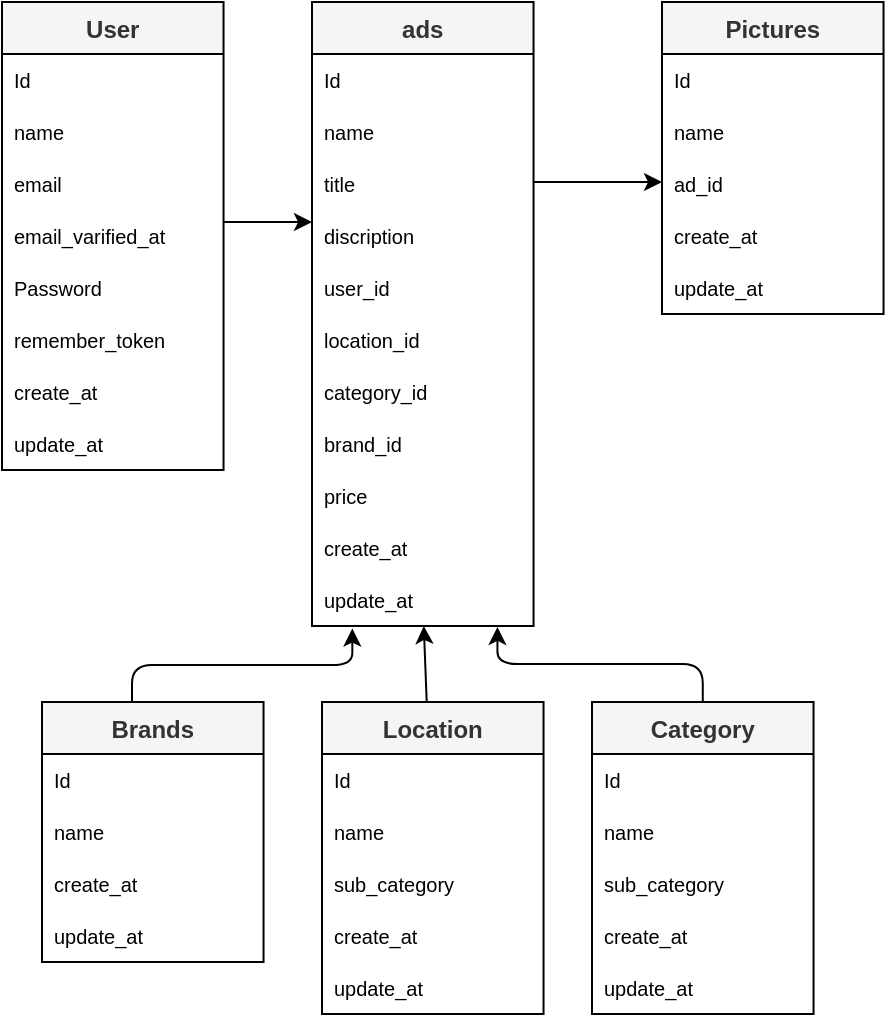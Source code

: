 <mxfile version="20.0.1" type="github">
  <diagram id="C5RBs43oDa-KdzZeNtuy" name="Page-1">
    <mxGraphModel dx="1025" dy="548" grid="1" gridSize="10" guides="1" tooltips="1" connect="1" arrows="1" fold="1" page="1" pageScale="1" pageWidth="827" pageHeight="1169" math="0" shadow="0">
      <root>
        <mxCell id="WIyWlLk6GJQsqaUBKTNV-0" />
        <mxCell id="WIyWlLk6GJQsqaUBKTNV-1" parent="WIyWlLk6GJQsqaUBKTNV-0" />
        <mxCell id="t49LLacQzpLt2Tf5FMU3-20" value="User" style="swimlane;fontStyle=1;childLayout=stackLayout;horizontal=1;startSize=26;fillColor=#f5f5f5;horizontalStack=0;resizeParent=1;resizeParentMax=0;resizeLast=0;collapsible=1;marginBottom=0;rounded=0;sketch=0;strokeColor=default;fontColor=#333333;" vertex="1" parent="WIyWlLk6GJQsqaUBKTNV-1">
          <mxGeometry x="90" y="10" width="110.77" height="234" as="geometry" />
        </mxCell>
        <mxCell id="t49LLacQzpLt2Tf5FMU3-21" value="Id" style="text;strokeColor=none;fillColor=none;align=left;verticalAlign=middle;spacingLeft=4;spacingRight=4;overflow=hidden;rotatable=0;points=[[0,0.5],[1,0.5]];portConstraint=eastwest;rounded=0;sketch=0;fontSize=10;fontStyle=0" vertex="1" parent="t49LLacQzpLt2Tf5FMU3-20">
          <mxGeometry y="26" width="110.77" height="26" as="geometry" />
        </mxCell>
        <mxCell id="t49LLacQzpLt2Tf5FMU3-54" value="name " style="text;strokeColor=none;fillColor=none;align=left;verticalAlign=middle;spacingLeft=4;spacingRight=4;overflow=hidden;rotatable=0;points=[[0,0.5],[1,0.5]];portConstraint=eastwest;rounded=0;sketch=0;fontSize=10;fontStyle=0" vertex="1" parent="t49LLacQzpLt2Tf5FMU3-20">
          <mxGeometry y="52" width="110.77" height="26" as="geometry" />
        </mxCell>
        <mxCell id="t49LLacQzpLt2Tf5FMU3-22" value="email" style="text;strokeColor=none;fillColor=none;align=left;verticalAlign=middle;spacingLeft=4;spacingRight=4;overflow=hidden;rotatable=0;points=[[0,0.5],[1,0.5]];portConstraint=eastwest;rounded=0;sketch=0;fontSize=10;fontStyle=0" vertex="1" parent="t49LLacQzpLt2Tf5FMU3-20">
          <mxGeometry y="78" width="110.77" height="26" as="geometry" />
        </mxCell>
        <mxCell id="t49LLacQzpLt2Tf5FMU3-25" value="email_varified_at" style="text;strokeColor=none;fillColor=none;align=left;verticalAlign=middle;spacingLeft=4;spacingRight=4;overflow=hidden;rotatable=0;points=[[0,0.5],[1,0.5]];portConstraint=eastwest;rounded=0;sketch=0;fontSize=10;fontStyle=0" vertex="1" parent="t49LLacQzpLt2Tf5FMU3-20">
          <mxGeometry y="104" width="110.77" height="26" as="geometry" />
        </mxCell>
        <mxCell id="t49LLacQzpLt2Tf5FMU3-26" value="Password" style="text;strokeColor=none;fillColor=none;align=left;verticalAlign=middle;spacingLeft=4;spacingRight=4;overflow=hidden;rotatable=0;points=[[0,0.5],[1,0.5]];portConstraint=eastwest;rounded=0;sketch=0;fontSize=10;fontStyle=0" vertex="1" parent="t49LLacQzpLt2Tf5FMU3-20">
          <mxGeometry y="130" width="110.77" height="26" as="geometry" />
        </mxCell>
        <mxCell id="t49LLacQzpLt2Tf5FMU3-28" value="remember_token" style="text;strokeColor=none;fillColor=none;align=left;verticalAlign=middle;spacingLeft=4;spacingRight=4;overflow=hidden;rotatable=0;points=[[0,0.5],[1,0.5]];portConstraint=eastwest;rounded=0;sketch=0;fontSize=10;fontStyle=0" vertex="1" parent="t49LLacQzpLt2Tf5FMU3-20">
          <mxGeometry y="156" width="110.77" height="26" as="geometry" />
        </mxCell>
        <mxCell id="t49LLacQzpLt2Tf5FMU3-29" value="create_at" style="text;strokeColor=none;fillColor=none;align=left;verticalAlign=middle;spacingLeft=4;spacingRight=4;overflow=hidden;rotatable=0;points=[[0,0.5],[1,0.5]];portConstraint=eastwest;rounded=0;sketch=0;fontSize=10;fontStyle=0" vertex="1" parent="t49LLacQzpLt2Tf5FMU3-20">
          <mxGeometry y="182" width="110.77" height="26" as="geometry" />
        </mxCell>
        <mxCell id="t49LLacQzpLt2Tf5FMU3-27" value="update_at" style="text;strokeColor=none;fillColor=none;align=left;verticalAlign=middle;spacingLeft=4;spacingRight=4;overflow=hidden;rotatable=0;points=[[0,0.5],[1,0.5]];portConstraint=eastwest;rounded=0;sketch=0;fontSize=10;fontStyle=0" vertex="1" parent="t49LLacQzpLt2Tf5FMU3-20">
          <mxGeometry y="208" width="110.77" height="26" as="geometry" />
        </mxCell>
        <mxCell id="t49LLacQzpLt2Tf5FMU3-44" value="Brands" style="swimlane;fontStyle=1;childLayout=stackLayout;horizontal=1;startSize=26;fillColor=#f5f5f5;horizontalStack=0;resizeParent=1;resizeParentMax=0;resizeLast=0;collapsible=1;marginBottom=0;rounded=0;sketch=0;strokeColor=default;fontColor=#333333;" vertex="1" parent="WIyWlLk6GJQsqaUBKTNV-1">
          <mxGeometry x="110" y="360" width="110.77" height="130" as="geometry" />
        </mxCell>
        <mxCell id="t49LLacQzpLt2Tf5FMU3-45" value="Id" style="text;strokeColor=none;fillColor=none;align=left;verticalAlign=middle;spacingLeft=4;spacingRight=4;overflow=hidden;rotatable=0;points=[[0,0.5],[1,0.5]];portConstraint=eastwest;rounded=0;sketch=0;fontSize=10;fontStyle=0" vertex="1" parent="t49LLacQzpLt2Tf5FMU3-44">
          <mxGeometry y="26" width="110.77" height="26" as="geometry" />
        </mxCell>
        <mxCell id="t49LLacQzpLt2Tf5FMU3-55" value="name " style="text;strokeColor=none;fillColor=none;align=left;verticalAlign=middle;spacingLeft=4;spacingRight=4;overflow=hidden;rotatable=0;points=[[0,0.5],[1,0.5]];portConstraint=eastwest;rounded=0;sketch=0;fontSize=10;fontStyle=0" vertex="1" parent="t49LLacQzpLt2Tf5FMU3-44">
          <mxGeometry y="52" width="110.77" height="26" as="geometry" />
        </mxCell>
        <mxCell id="t49LLacQzpLt2Tf5FMU3-50" value="create_at" style="text;strokeColor=none;fillColor=none;align=left;verticalAlign=middle;spacingLeft=4;spacingRight=4;overflow=hidden;rotatable=0;points=[[0,0.5],[1,0.5]];portConstraint=eastwest;rounded=0;sketch=0;fontSize=10;fontStyle=0" vertex="1" parent="t49LLacQzpLt2Tf5FMU3-44">
          <mxGeometry y="78" width="110.77" height="26" as="geometry" />
        </mxCell>
        <mxCell id="t49LLacQzpLt2Tf5FMU3-51" value="update_at" style="text;strokeColor=none;fillColor=none;align=left;verticalAlign=middle;spacingLeft=4;spacingRight=4;overflow=hidden;rotatable=0;points=[[0,0.5],[1,0.5]];portConstraint=eastwest;rounded=0;sketch=0;fontSize=10;fontStyle=0" vertex="1" parent="t49LLacQzpLt2Tf5FMU3-44">
          <mxGeometry y="104" width="110.77" height="26" as="geometry" />
        </mxCell>
        <mxCell id="t49LLacQzpLt2Tf5FMU3-62" value="Category" style="swimlane;fontStyle=1;childLayout=stackLayout;horizontal=1;startSize=26;fillColor=#f5f5f5;horizontalStack=0;resizeParent=1;resizeParentMax=0;resizeLast=0;collapsible=1;marginBottom=0;rounded=0;sketch=0;strokeColor=default;fontColor=#333333;" vertex="1" parent="WIyWlLk6GJQsqaUBKTNV-1">
          <mxGeometry x="385" y="360" width="110.77" height="156" as="geometry" />
        </mxCell>
        <mxCell id="t49LLacQzpLt2Tf5FMU3-63" value="Id" style="text;strokeColor=none;fillColor=none;align=left;verticalAlign=middle;spacingLeft=4;spacingRight=4;overflow=hidden;rotatable=0;points=[[0,0.5],[1,0.5]];portConstraint=eastwest;rounded=0;sketch=0;fontSize=10;fontStyle=0" vertex="1" parent="t49LLacQzpLt2Tf5FMU3-62">
          <mxGeometry y="26" width="110.77" height="26" as="geometry" />
        </mxCell>
        <mxCell id="t49LLacQzpLt2Tf5FMU3-64" value="name " style="text;strokeColor=none;fillColor=none;align=left;verticalAlign=middle;spacingLeft=4;spacingRight=4;overflow=hidden;rotatable=0;points=[[0,0.5],[1,0.5]];portConstraint=eastwest;rounded=0;sketch=0;fontSize=10;fontStyle=0" vertex="1" parent="t49LLacQzpLt2Tf5FMU3-62">
          <mxGeometry y="52" width="110.77" height="26" as="geometry" />
        </mxCell>
        <mxCell id="t49LLacQzpLt2Tf5FMU3-67" value="sub_category" style="text;strokeColor=none;fillColor=none;align=left;verticalAlign=middle;spacingLeft=4;spacingRight=4;overflow=hidden;rotatable=0;points=[[0,0.5],[1,0.5]];portConstraint=eastwest;rounded=0;sketch=0;fontSize=10;fontStyle=0" vertex="1" parent="t49LLacQzpLt2Tf5FMU3-62">
          <mxGeometry y="78" width="110.77" height="26" as="geometry" />
        </mxCell>
        <mxCell id="t49LLacQzpLt2Tf5FMU3-65" value="create_at" style="text;strokeColor=none;fillColor=none;align=left;verticalAlign=middle;spacingLeft=4;spacingRight=4;overflow=hidden;rotatable=0;points=[[0,0.5],[1,0.5]];portConstraint=eastwest;rounded=0;sketch=0;fontSize=10;fontStyle=0" vertex="1" parent="t49LLacQzpLt2Tf5FMU3-62">
          <mxGeometry y="104" width="110.77" height="26" as="geometry" />
        </mxCell>
        <mxCell id="t49LLacQzpLt2Tf5FMU3-66" value="update_at" style="text;strokeColor=none;fillColor=none;align=left;verticalAlign=middle;spacingLeft=4;spacingRight=4;overflow=hidden;rotatable=0;points=[[0,0.5],[1,0.5]];portConstraint=eastwest;rounded=0;sketch=0;fontSize=10;fontStyle=0" vertex="1" parent="t49LLacQzpLt2Tf5FMU3-62">
          <mxGeometry y="130" width="110.77" height="26" as="geometry" />
        </mxCell>
        <mxCell id="t49LLacQzpLt2Tf5FMU3-91" value="" style="edgeStyle=none;rounded=1;sketch=0;orthogonalLoop=1;jettySize=auto;html=1;fontSize=10;" edge="1" parent="WIyWlLk6GJQsqaUBKTNV-1" source="t49LLacQzpLt2Tf5FMU3-68" target="t49LLacQzpLt2Tf5FMU3-89">
          <mxGeometry relative="1" as="geometry" />
        </mxCell>
        <mxCell id="t49LLacQzpLt2Tf5FMU3-68" value="Location" style="swimlane;fontStyle=1;childLayout=stackLayout;horizontal=1;startSize=26;fillColor=#f5f5f5;horizontalStack=0;resizeParent=1;resizeParentMax=0;resizeLast=0;collapsible=1;marginBottom=0;rounded=0;sketch=0;strokeColor=default;fontColor=#333333;" vertex="1" parent="WIyWlLk6GJQsqaUBKTNV-1">
          <mxGeometry x="250" y="360" width="110.77" height="156" as="geometry" />
        </mxCell>
        <mxCell id="t49LLacQzpLt2Tf5FMU3-69" value="Id" style="text;strokeColor=none;fillColor=none;align=left;verticalAlign=middle;spacingLeft=4;spacingRight=4;overflow=hidden;rotatable=0;points=[[0,0.5],[1,0.5]];portConstraint=eastwest;rounded=0;sketch=0;fontSize=10;fontStyle=0" vertex="1" parent="t49LLacQzpLt2Tf5FMU3-68">
          <mxGeometry y="26" width="110.77" height="26" as="geometry" />
        </mxCell>
        <mxCell id="t49LLacQzpLt2Tf5FMU3-70" value="name " style="text;strokeColor=none;fillColor=none;align=left;verticalAlign=middle;spacingLeft=4;spacingRight=4;overflow=hidden;rotatable=0;points=[[0,0.5],[1,0.5]];portConstraint=eastwest;rounded=0;sketch=0;fontSize=10;fontStyle=0" vertex="1" parent="t49LLacQzpLt2Tf5FMU3-68">
          <mxGeometry y="52" width="110.77" height="26" as="geometry" />
        </mxCell>
        <mxCell id="t49LLacQzpLt2Tf5FMU3-71" value="sub_category" style="text;strokeColor=none;fillColor=none;align=left;verticalAlign=middle;spacingLeft=4;spacingRight=4;overflow=hidden;rotatable=0;points=[[0,0.5],[1,0.5]];portConstraint=eastwest;rounded=0;sketch=0;fontSize=10;fontStyle=0" vertex="1" parent="t49LLacQzpLt2Tf5FMU3-68">
          <mxGeometry y="78" width="110.77" height="26" as="geometry" />
        </mxCell>
        <mxCell id="t49LLacQzpLt2Tf5FMU3-72" value="create_at" style="text;strokeColor=none;fillColor=none;align=left;verticalAlign=middle;spacingLeft=4;spacingRight=4;overflow=hidden;rotatable=0;points=[[0,0.5],[1,0.5]];portConstraint=eastwest;rounded=0;sketch=0;fontSize=10;fontStyle=0" vertex="1" parent="t49LLacQzpLt2Tf5FMU3-68">
          <mxGeometry y="104" width="110.77" height="26" as="geometry" />
        </mxCell>
        <mxCell id="t49LLacQzpLt2Tf5FMU3-73" value="update_at" style="text;strokeColor=none;fillColor=none;align=left;verticalAlign=middle;spacingLeft=4;spacingRight=4;overflow=hidden;rotatable=0;points=[[0,0.5],[1,0.5]];portConstraint=eastwest;rounded=0;sketch=0;fontSize=10;fontStyle=0" vertex="1" parent="t49LLacQzpLt2Tf5FMU3-68">
          <mxGeometry y="130" width="110.77" height="26" as="geometry" />
        </mxCell>
        <mxCell id="t49LLacQzpLt2Tf5FMU3-74" value="ads" style="swimlane;fontStyle=1;childLayout=stackLayout;horizontal=1;startSize=26;fillColor=#f5f5f5;horizontalStack=0;resizeParent=1;resizeParentMax=0;resizeLast=0;collapsible=1;marginBottom=0;rounded=0;sketch=0;strokeColor=default;fontColor=#333333;" vertex="1" parent="WIyWlLk6GJQsqaUBKTNV-1">
          <mxGeometry x="245" y="10" width="110.77" height="312" as="geometry" />
        </mxCell>
        <mxCell id="t49LLacQzpLt2Tf5FMU3-75" value="Id" style="text;strokeColor=none;fillColor=none;align=left;verticalAlign=middle;spacingLeft=4;spacingRight=4;overflow=hidden;rotatable=0;points=[[0,0.5],[1,0.5]];portConstraint=eastwest;rounded=0;sketch=0;fontSize=10;fontStyle=0" vertex="1" parent="t49LLacQzpLt2Tf5FMU3-74">
          <mxGeometry y="26" width="110.77" height="26" as="geometry" />
        </mxCell>
        <mxCell id="t49LLacQzpLt2Tf5FMU3-79" value="name" style="text;strokeColor=none;fillColor=none;align=left;verticalAlign=middle;spacingLeft=4;spacingRight=4;overflow=hidden;rotatable=0;points=[[0,0.5],[1,0.5]];portConstraint=eastwest;rounded=0;sketch=0;fontSize=10;fontStyle=0" vertex="1" parent="t49LLacQzpLt2Tf5FMU3-74">
          <mxGeometry y="52" width="110.77" height="26" as="geometry" />
        </mxCell>
        <mxCell id="t49LLacQzpLt2Tf5FMU3-80" value="title" style="text;strokeColor=none;fillColor=none;align=left;verticalAlign=middle;spacingLeft=4;spacingRight=4;overflow=hidden;rotatable=0;points=[[0,0.5],[1,0.5]];portConstraint=eastwest;rounded=0;sketch=0;fontSize=10;fontStyle=0" vertex="1" parent="t49LLacQzpLt2Tf5FMU3-74">
          <mxGeometry y="78" width="110.77" height="26" as="geometry" />
        </mxCell>
        <mxCell id="t49LLacQzpLt2Tf5FMU3-81" value="discription" style="text;strokeColor=none;fillColor=none;align=left;verticalAlign=middle;spacingLeft=4;spacingRight=4;overflow=hidden;rotatable=0;points=[[0,0.5],[1,0.5]];portConstraint=eastwest;rounded=0;sketch=0;fontSize=10;fontStyle=0" vertex="1" parent="t49LLacQzpLt2Tf5FMU3-74">
          <mxGeometry y="104" width="110.77" height="26" as="geometry" />
        </mxCell>
        <mxCell id="t49LLacQzpLt2Tf5FMU3-82" value="user_id" style="text;strokeColor=none;fillColor=none;align=left;verticalAlign=middle;spacingLeft=4;spacingRight=4;overflow=hidden;rotatable=0;points=[[0,0.5],[1,0.5]];portConstraint=eastwest;rounded=0;sketch=0;fontSize=10;fontStyle=0" vertex="1" parent="t49LLacQzpLt2Tf5FMU3-74">
          <mxGeometry y="130" width="110.77" height="26" as="geometry" />
        </mxCell>
        <mxCell id="t49LLacQzpLt2Tf5FMU3-83" value="location_id" style="text;strokeColor=none;fillColor=none;align=left;verticalAlign=middle;spacingLeft=4;spacingRight=4;overflow=hidden;rotatable=0;points=[[0,0.5],[1,0.5]];portConstraint=eastwest;rounded=0;sketch=0;fontSize=10;fontStyle=0" vertex="1" parent="t49LLacQzpLt2Tf5FMU3-74">
          <mxGeometry y="156" width="110.77" height="26" as="geometry" />
        </mxCell>
        <mxCell id="t49LLacQzpLt2Tf5FMU3-84" value="category_id" style="text;strokeColor=none;fillColor=none;align=left;verticalAlign=middle;spacingLeft=4;spacingRight=4;overflow=hidden;rotatable=0;points=[[0,0.5],[1,0.5]];portConstraint=eastwest;rounded=0;sketch=0;fontSize=10;fontStyle=0" vertex="1" parent="t49LLacQzpLt2Tf5FMU3-74">
          <mxGeometry y="182" width="110.77" height="26" as="geometry" />
        </mxCell>
        <mxCell id="t49LLacQzpLt2Tf5FMU3-85" value="brand_id" style="text;strokeColor=none;fillColor=none;align=left;verticalAlign=middle;spacingLeft=4;spacingRight=4;overflow=hidden;rotatable=0;points=[[0,0.5],[1,0.5]];portConstraint=eastwest;rounded=0;sketch=0;fontSize=10;fontStyle=0" vertex="1" parent="t49LLacQzpLt2Tf5FMU3-74">
          <mxGeometry y="208" width="110.77" height="26" as="geometry" />
        </mxCell>
        <mxCell id="t49LLacQzpLt2Tf5FMU3-86" value="price" style="text;strokeColor=none;fillColor=none;align=left;verticalAlign=middle;spacingLeft=4;spacingRight=4;overflow=hidden;rotatable=0;points=[[0,0.5],[1,0.5]];portConstraint=eastwest;rounded=0;sketch=0;fontSize=10;fontStyle=0" vertex="1" parent="t49LLacQzpLt2Tf5FMU3-74">
          <mxGeometry y="234" width="110.77" height="26" as="geometry" />
        </mxCell>
        <mxCell id="t49LLacQzpLt2Tf5FMU3-88" value="create_at" style="text;strokeColor=none;fillColor=none;align=left;verticalAlign=middle;spacingLeft=4;spacingRight=4;overflow=hidden;rotatable=0;points=[[0,0.5],[1,0.5]];portConstraint=eastwest;rounded=0;sketch=0;fontSize=10;fontStyle=0" vertex="1" parent="t49LLacQzpLt2Tf5FMU3-74">
          <mxGeometry y="260" width="110.77" height="26" as="geometry" />
        </mxCell>
        <mxCell id="t49LLacQzpLt2Tf5FMU3-89" value="update_at" style="text;strokeColor=none;fillColor=none;align=left;verticalAlign=middle;spacingLeft=4;spacingRight=4;overflow=hidden;rotatable=0;points=[[0,0.5],[1,0.5]];portConstraint=eastwest;rounded=0;sketch=0;fontSize=10;fontStyle=0" vertex="1" parent="t49LLacQzpLt2Tf5FMU3-74">
          <mxGeometry y="286" width="110.77" height="26" as="geometry" />
        </mxCell>
        <mxCell id="t49LLacQzpLt2Tf5FMU3-90" value="" style="endArrow=classic;html=1;rounded=1;sketch=0;fontSize=10;entryX=0;entryY=0.231;entryDx=0;entryDy=0;entryPerimeter=0;" edge="1" parent="WIyWlLk6GJQsqaUBKTNV-1" target="t49LLacQzpLt2Tf5FMU3-81">
          <mxGeometry width="50" height="50" relative="1" as="geometry">
            <mxPoint x="200.77" y="120" as="sourcePoint" />
            <mxPoint x="290.77" y="120" as="targetPoint" />
          </mxGeometry>
        </mxCell>
        <mxCell id="t49LLacQzpLt2Tf5FMU3-96" value="" style="edgeStyle=elbowEdgeStyle;elbow=vertical;endArrow=classic;html=1;rounded=1;sketch=0;fontSize=10;entryX=0.182;entryY=1.049;entryDx=0;entryDy=0;entryPerimeter=0;" edge="1" parent="WIyWlLk6GJQsqaUBKTNV-1" target="t49LLacQzpLt2Tf5FMU3-89">
          <mxGeometry width="50" height="50" relative="1" as="geometry">
            <mxPoint x="155" y="360" as="sourcePoint" />
            <mxPoint x="105" y="310" as="targetPoint" />
          </mxGeometry>
        </mxCell>
        <mxCell id="t49LLacQzpLt2Tf5FMU3-98" value="" style="edgeStyle=elbowEdgeStyle;elbow=vertical;endArrow=classic;html=1;rounded=1;sketch=0;fontSize=10;entryX=0.837;entryY=1.019;entryDx=0;entryDy=0;entryPerimeter=0;exitX=0.5;exitY=0;exitDx=0;exitDy=0;" edge="1" parent="WIyWlLk6GJQsqaUBKTNV-1" source="t49LLacQzpLt2Tf5FMU3-62" target="t49LLacQzpLt2Tf5FMU3-89">
          <mxGeometry width="50" height="50" relative="1" as="geometry">
            <mxPoint x="415.38" y="360" as="sourcePoint" />
            <mxPoint x="465.38" y="310" as="targetPoint" />
          </mxGeometry>
        </mxCell>
        <mxCell id="t49LLacQzpLt2Tf5FMU3-100" value="Pictures" style="swimlane;fontStyle=1;childLayout=stackLayout;horizontal=1;startSize=26;fillColor=#f5f5f5;horizontalStack=0;resizeParent=1;resizeParentMax=0;resizeLast=0;collapsible=1;marginBottom=0;rounded=0;sketch=0;strokeColor=default;fontColor=#333333;" vertex="1" parent="WIyWlLk6GJQsqaUBKTNV-1">
          <mxGeometry x="420" y="10" width="110.77" height="156" as="geometry" />
        </mxCell>
        <mxCell id="t49LLacQzpLt2Tf5FMU3-101" value="Id" style="text;strokeColor=none;fillColor=none;align=left;verticalAlign=middle;spacingLeft=4;spacingRight=4;overflow=hidden;rotatable=0;points=[[0,0.5],[1,0.5]];portConstraint=eastwest;rounded=0;sketch=0;fontSize=10;fontStyle=0" vertex="1" parent="t49LLacQzpLt2Tf5FMU3-100">
          <mxGeometry y="26" width="110.77" height="26" as="geometry" />
        </mxCell>
        <mxCell id="t49LLacQzpLt2Tf5FMU3-102" value="name " style="text;strokeColor=none;fillColor=none;align=left;verticalAlign=middle;spacingLeft=4;spacingRight=4;overflow=hidden;rotatable=0;points=[[0,0.5],[1,0.5]];portConstraint=eastwest;rounded=0;sketch=0;fontSize=10;fontStyle=0" vertex="1" parent="t49LLacQzpLt2Tf5FMU3-100">
          <mxGeometry y="52" width="110.77" height="26" as="geometry" />
        </mxCell>
        <mxCell id="t49LLacQzpLt2Tf5FMU3-103" value="ad_id" style="text;strokeColor=none;fillColor=none;align=left;verticalAlign=middle;spacingLeft=4;spacingRight=4;overflow=hidden;rotatable=0;points=[[0,0.5],[1,0.5]];portConstraint=eastwest;rounded=0;sketch=0;fontSize=10;fontStyle=0" vertex="1" parent="t49LLacQzpLt2Tf5FMU3-100">
          <mxGeometry y="78" width="110.77" height="26" as="geometry" />
        </mxCell>
        <mxCell id="t49LLacQzpLt2Tf5FMU3-107" value="create_at" style="text;strokeColor=none;fillColor=none;align=left;verticalAlign=middle;spacingLeft=4;spacingRight=4;overflow=hidden;rotatable=0;points=[[0,0.5],[1,0.5]];portConstraint=eastwest;rounded=0;sketch=0;fontSize=10;fontStyle=0" vertex="1" parent="t49LLacQzpLt2Tf5FMU3-100">
          <mxGeometry y="104" width="110.77" height="26" as="geometry" />
        </mxCell>
        <mxCell id="t49LLacQzpLt2Tf5FMU3-108" value="update_at" style="text;strokeColor=none;fillColor=none;align=left;verticalAlign=middle;spacingLeft=4;spacingRight=4;overflow=hidden;rotatable=0;points=[[0,0.5],[1,0.5]];portConstraint=eastwest;rounded=0;sketch=0;fontSize=10;fontStyle=0" vertex="1" parent="t49LLacQzpLt2Tf5FMU3-100">
          <mxGeometry y="130" width="110.77" height="26" as="geometry" />
        </mxCell>
        <mxCell id="t49LLacQzpLt2Tf5FMU3-110" value="" style="endArrow=classic;html=1;rounded=1;sketch=0;fontSize=10;" edge="1" parent="WIyWlLk6GJQsqaUBKTNV-1">
          <mxGeometry width="50" height="50" relative="1" as="geometry">
            <mxPoint x="355.77" y="100" as="sourcePoint" />
            <mxPoint x="420" y="100" as="targetPoint" />
          </mxGeometry>
        </mxCell>
      </root>
    </mxGraphModel>
  </diagram>
</mxfile>
